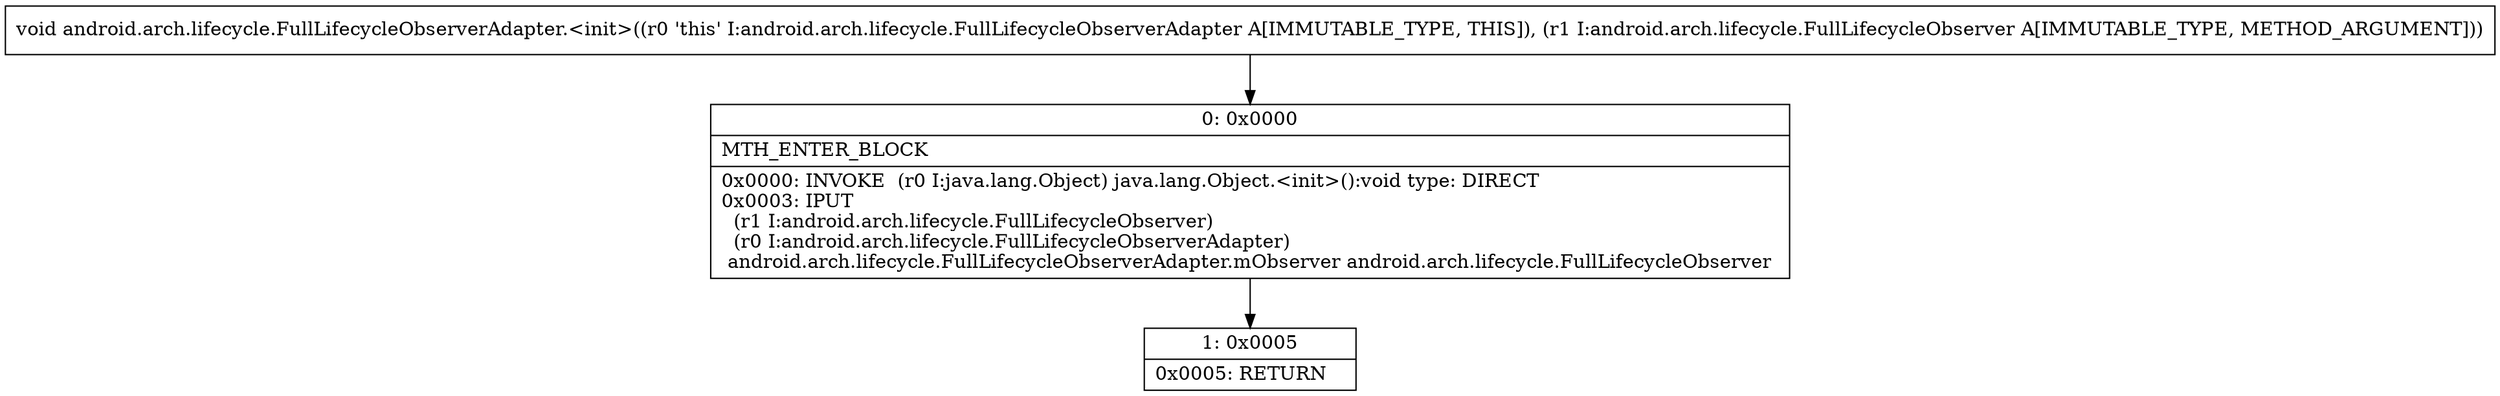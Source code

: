 digraph "CFG forandroid.arch.lifecycle.FullLifecycleObserverAdapter.\<init\>(Landroid\/arch\/lifecycle\/FullLifecycleObserver;)V" {
Node_0 [shape=record,label="{0\:\ 0x0000|MTH_ENTER_BLOCK\l|0x0000: INVOKE  (r0 I:java.lang.Object) java.lang.Object.\<init\>():void type: DIRECT \l0x0003: IPUT  \l  (r1 I:android.arch.lifecycle.FullLifecycleObserver)\l  (r0 I:android.arch.lifecycle.FullLifecycleObserverAdapter)\l android.arch.lifecycle.FullLifecycleObserverAdapter.mObserver android.arch.lifecycle.FullLifecycleObserver \l}"];
Node_1 [shape=record,label="{1\:\ 0x0005|0x0005: RETURN   \l}"];
MethodNode[shape=record,label="{void android.arch.lifecycle.FullLifecycleObserverAdapter.\<init\>((r0 'this' I:android.arch.lifecycle.FullLifecycleObserverAdapter A[IMMUTABLE_TYPE, THIS]), (r1 I:android.arch.lifecycle.FullLifecycleObserver A[IMMUTABLE_TYPE, METHOD_ARGUMENT])) }"];
MethodNode -> Node_0;
Node_0 -> Node_1;
}

